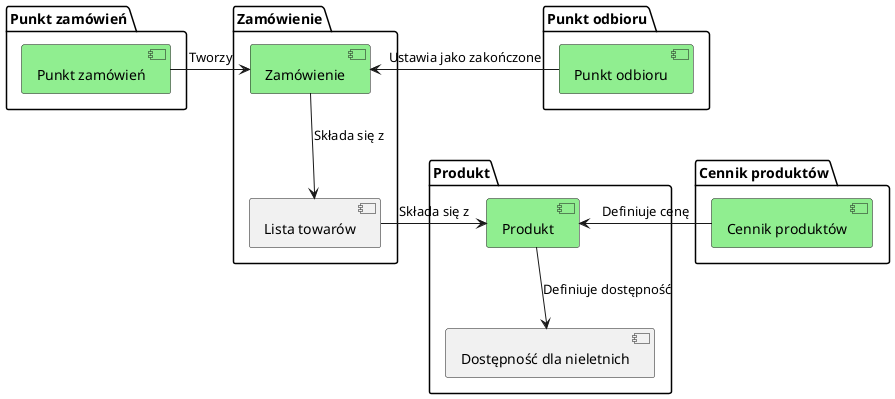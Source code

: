 @startuml
top to bottom direction

package "Punkt zamówień" {
    [Punkt zamówień] as _punkt_zamowien #LightGreen
}
package "Punkt odbioru" {
    [Punkt odbioru] as _punkt_odbioru #LightGreen
}
package "Cennik produktów"{
    [Cennik produktów] as _cennik_towarow #LightGreen
}
package "Produkt"{
    [Produkt] as _produkt #LightGreen
    [Dostępność dla nieletnich] as _dostepnosc
}
package "Zamówienie"{
    [Zamówienie] as _zamowienie #LightGreen
    [Lista towarów] as _lista_towarow
}

_zamowienie --> _lista_towarow : Składa się z
_punkt_zamowien -> _zamowienie : Tworzy
_punkt_odbioru -> _zamowienie : Ustawia jako zakończone 
_cennik_towarow -l-> _produkt : Definiuje cenę
_lista_towarow -> _produkt: Składa się z 
_produkt -->_dostepnosc: Definiuje dostępność
@enduml